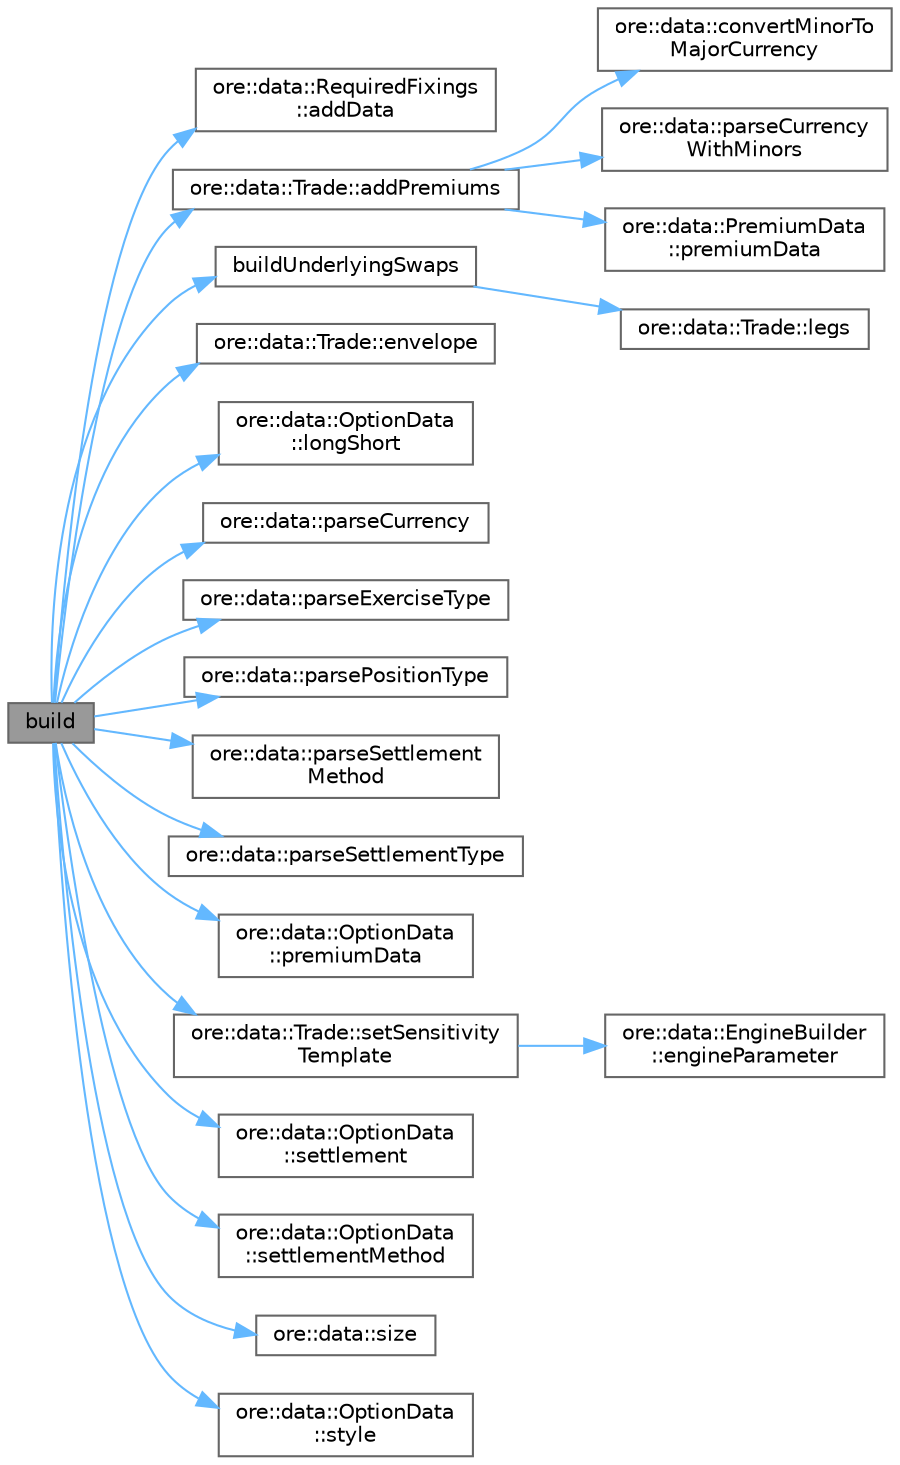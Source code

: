 digraph "build"
{
 // INTERACTIVE_SVG=YES
 // LATEX_PDF_SIZE
  bgcolor="transparent";
  edge [fontname=Helvetica,fontsize=10,labelfontname=Helvetica,labelfontsize=10];
  node [fontname=Helvetica,fontsize=10,shape=box,height=0.2,width=0.4];
  rankdir="LR";
  Node1 [label="build",height=0.2,width=0.4,color="gray40", fillcolor="grey60", style="filled", fontcolor="black",tooltip=" "];
  Node1 -> Node2 [color="steelblue1",style="solid"];
  Node2 [label="ore::data::RequiredFixings\l::addData",height=0.2,width=0.4,color="grey40", fillcolor="white", style="filled",URL="$classore_1_1data_1_1_required_fixings.html#a6239d4397d1d7eb1de886f13bdc8d9d4",tooltip=" "];
  Node1 -> Node3 [color="steelblue1",style="solid"];
  Node3 [label="ore::data::Trade::addPremiums",height=0.2,width=0.4,color="grey40", fillcolor="white", style="filled",URL="$classore_1_1data_1_1_trade.html#a775ea85ca706b8f39e0b3c24a1262b57",tooltip=" "];
  Node3 -> Node4 [color="steelblue1",style="solid"];
  Node4 [label="ore::data::convertMinorTo\lMajorCurrency",height=0.2,width=0.4,color="grey40", fillcolor="white", style="filled",URL="$group__utilities.html#ga63a24b69574b9f0dc9f49cddbcaa242e",tooltip="Convert a value from a minor ccy to major."];
  Node3 -> Node5 [color="steelblue1",style="solid"];
  Node5 [label="ore::data::parseCurrency\lWithMinors",height=0.2,width=0.4,color="grey40", fillcolor="white", style="filled",URL="$group__utilities.html#ga5816082aca07feca7ec905758bd09392",tooltip="Convert text to QuantLib::Currency."];
  Node3 -> Node6 [color="steelblue1",style="solid"];
  Node6 [label="ore::data::PremiumData\l::premiumData",height=0.2,width=0.4,color="grey40", fillcolor="white", style="filled",URL="$classore_1_1data_1_1_premium_data.html#a123c02cf2a8c6d52ae16203dbde172fa",tooltip=" "];
  Node1 -> Node7 [color="steelblue1",style="solid"];
  Node7 [label="buildUnderlyingSwaps",height=0.2,width=0.4,color="grey40", fillcolor="white", style="filled",URL="$classore_1_1data_1_1_swaption.html#a303df5b328ef9bdb90920c8fb494d124",tooltip="build underlying swaps for exposure simulation"];
  Node7 -> Node8 [color="steelblue1",style="solid"];
  Node8 [label="ore::data::Trade::legs",height=0.2,width=0.4,color="grey40", fillcolor="white", style="filled",URL="$classore_1_1data_1_1_trade.html#a58bdcfd300ca4bbc699e91494397072e",tooltip=" "];
  Node1 -> Node9 [color="steelblue1",style="solid"];
  Node9 [label="ore::data::Trade::envelope",height=0.2,width=0.4,color="grey40", fillcolor="white", style="filled",URL="$classore_1_1data_1_1_trade.html#ab639fbec918087212795e8cbf44d2b82",tooltip=" "];
  Node1 -> Node10 [color="steelblue1",style="solid"];
  Node10 [label="ore::data::OptionData\l::longShort",height=0.2,width=0.4,color="grey40", fillcolor="white", style="filled",URL="$classore_1_1data_1_1_option_data.html#a50b9f07b1c2bd1b4fea7f2e7da7fdb2b",tooltip=" "];
  Node1 -> Node11 [color="steelblue1",style="solid"];
  Node11 [label="ore::data::parseCurrency",height=0.2,width=0.4,color="grey40", fillcolor="white", style="filled",URL="$group__utilities.html#ga6e9e781a58e78200301c76161589fc7b",tooltip="Convert text to QuantLib::Currency."];
  Node1 -> Node12 [color="steelblue1",style="solid"];
  Node12 [label="ore::data::parseExerciseType",height=0.2,width=0.4,color="grey40", fillcolor="white", style="filled",URL="$group__utilities.html#ga20c18a22a7c42fb8d358d9778a956011",tooltip="Convert text to QuantLib::Exercise::Type."];
  Node1 -> Node13 [color="steelblue1",style="solid"];
  Node13 [label="ore::data::parsePositionType",height=0.2,width=0.4,color="grey40", fillcolor="white", style="filled",URL="$group__utilities.html#ga71937c757a73b33221be6ce6a8046839",tooltip="Convert text to QuantLib::Position::Type."];
  Node1 -> Node14 [color="steelblue1",style="solid"];
  Node14 [label="ore::data::parseSettlement\lMethod",height=0.2,width=0.4,color="grey40", fillcolor="white", style="filled",URL="$group__utilities.html#ga57ce45e5fb84e56768e9542c7ee5aacd",tooltip="Convert text to QuantLib::Settlement::Method."];
  Node1 -> Node15 [color="steelblue1",style="solid"];
  Node15 [label="ore::data::parseSettlementType",height=0.2,width=0.4,color="grey40", fillcolor="white", style="filled",URL="$group__utilities.html#gaedc713e911316c8eb473fdaf83fcfaa6",tooltip="Convert text to QuantLib::Settlement::Type."];
  Node1 -> Node16 [color="steelblue1",style="solid"];
  Node16 [label="ore::data::OptionData\l::premiumData",height=0.2,width=0.4,color="grey40", fillcolor="white", style="filled",URL="$classore_1_1data_1_1_option_data.html#adcb66e32b32e9b291c5a6f37e82c5692",tooltip=" "];
  Node1 -> Node17 [color="steelblue1",style="solid"];
  Node17 [label="ore::data::Trade::setSensitivity\lTemplate",height=0.2,width=0.4,color="grey40", fillcolor="white", style="filled",URL="$classore_1_1data_1_1_trade.html#a788e0abfac5089ac015b7d71dbda25e3",tooltip=" "];
  Node17 -> Node18 [color="steelblue1",style="solid"];
  Node18 [label="ore::data::EngineBuilder\l::engineParameter",height=0.2,width=0.4,color="grey40", fillcolor="white", style="filled",URL="$classore_1_1data_1_1_engine_builder.html#a9d7654707f3b935dcf6a7b19df70c085",tooltip=" "];
  Node1 -> Node19 [color="steelblue1",style="solid"];
  Node19 [label="ore::data::OptionData\l::settlement",height=0.2,width=0.4,color="grey40", fillcolor="white", style="filled",URL="$classore_1_1data_1_1_option_data.html#a77098ad5025357188934116cfc632fd3",tooltip=" "];
  Node1 -> Node20 [color="steelblue1",style="solid"];
  Node20 [label="ore::data::OptionData\l::settlementMethod",height=0.2,width=0.4,color="grey40", fillcolor="white", style="filled",URL="$classore_1_1data_1_1_option_data.html#a214f43b4c6203e3f57aa684235313b08",tooltip=" "];
  Node1 -> Node21 [color="steelblue1",style="solid"];
  Node21 [label="ore::data::size",height=0.2,width=0.4,color="grey40", fillcolor="white", style="filled",URL="$namespaceore_1_1data.html#a777e216dee6069b548bb87da7152699e",tooltip=" "];
  Node1 -> Node22 [color="steelblue1",style="solid"];
  Node22 [label="ore::data::OptionData\l::style",height=0.2,width=0.4,color="grey40", fillcolor="white", style="filled",URL="$classore_1_1data_1_1_option_data.html#a657c7d1172af0024c7594ad4082a040e",tooltip=" "];
}
